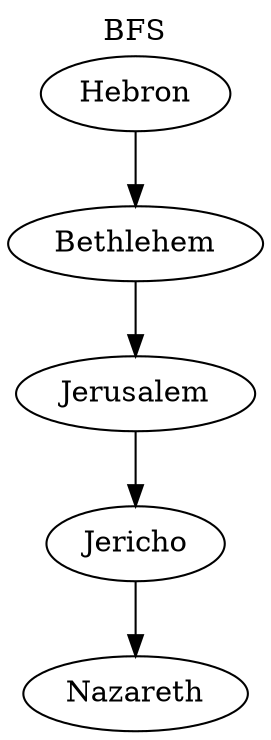 Digraph G {"Hebron" -> "Bethlehem"

"Bethlehem" -> "Jerusalem"

"Jerusalem" -> "Jericho"

"Jericho" -> "Nazareth"


labelloc="t"
label="BFS"}
